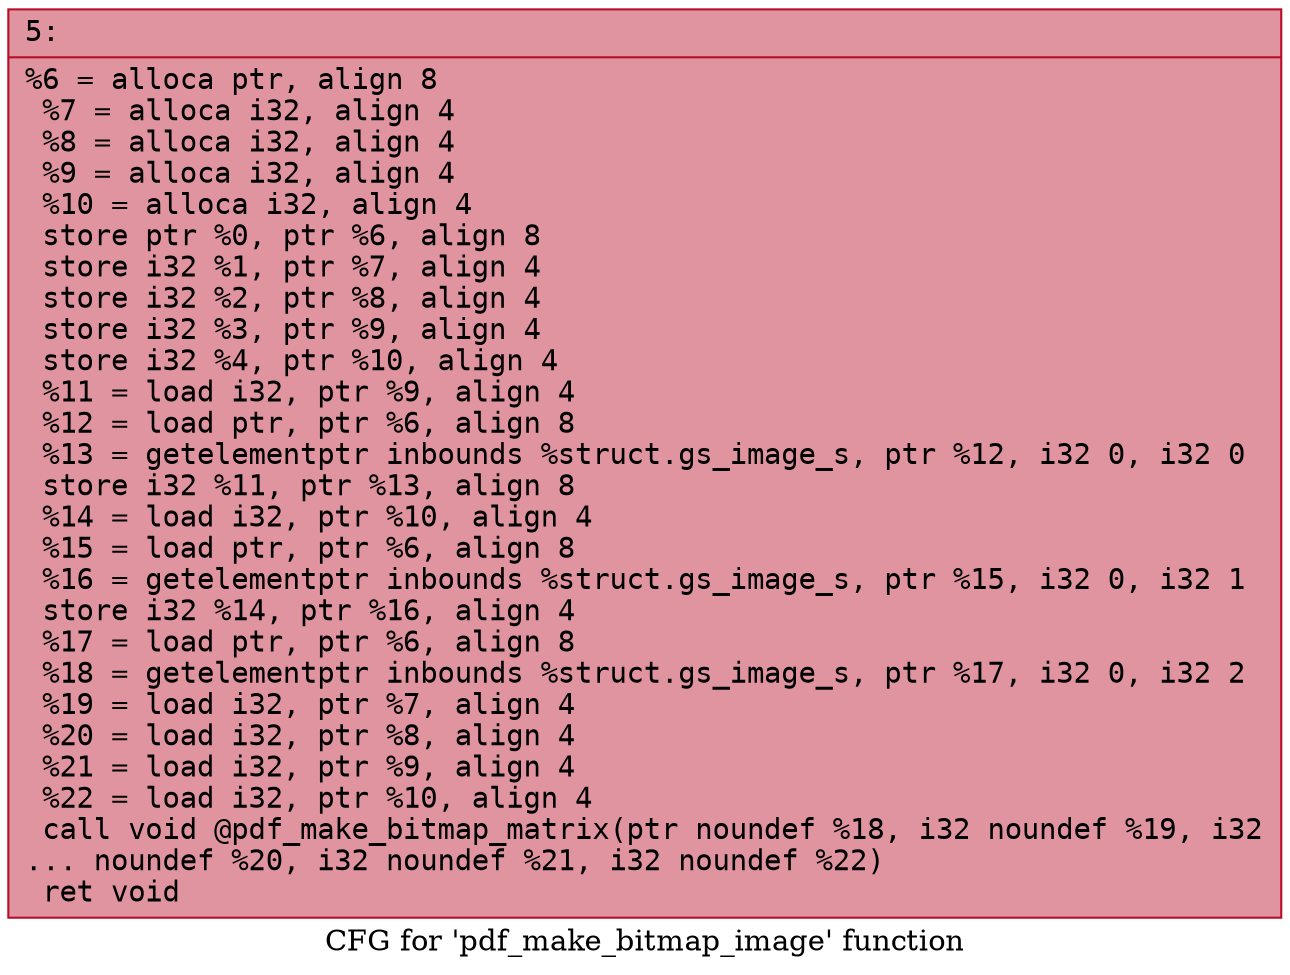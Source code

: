 digraph "CFG for 'pdf_make_bitmap_image' function" {
	label="CFG for 'pdf_make_bitmap_image' function";

	Node0x600003033110 [shape=record,color="#b70d28ff", style=filled, fillcolor="#b70d2870" fontname="Courier",label="{5:\l|  %6 = alloca ptr, align 8\l  %7 = alloca i32, align 4\l  %8 = alloca i32, align 4\l  %9 = alloca i32, align 4\l  %10 = alloca i32, align 4\l  store ptr %0, ptr %6, align 8\l  store i32 %1, ptr %7, align 4\l  store i32 %2, ptr %8, align 4\l  store i32 %3, ptr %9, align 4\l  store i32 %4, ptr %10, align 4\l  %11 = load i32, ptr %9, align 4\l  %12 = load ptr, ptr %6, align 8\l  %13 = getelementptr inbounds %struct.gs_image_s, ptr %12, i32 0, i32 0\l  store i32 %11, ptr %13, align 8\l  %14 = load i32, ptr %10, align 4\l  %15 = load ptr, ptr %6, align 8\l  %16 = getelementptr inbounds %struct.gs_image_s, ptr %15, i32 0, i32 1\l  store i32 %14, ptr %16, align 4\l  %17 = load ptr, ptr %6, align 8\l  %18 = getelementptr inbounds %struct.gs_image_s, ptr %17, i32 0, i32 2\l  %19 = load i32, ptr %7, align 4\l  %20 = load i32, ptr %8, align 4\l  %21 = load i32, ptr %9, align 4\l  %22 = load i32, ptr %10, align 4\l  call void @pdf_make_bitmap_matrix(ptr noundef %18, i32 noundef %19, i32\l... noundef %20, i32 noundef %21, i32 noundef %22)\l  ret void\l}"];
}
